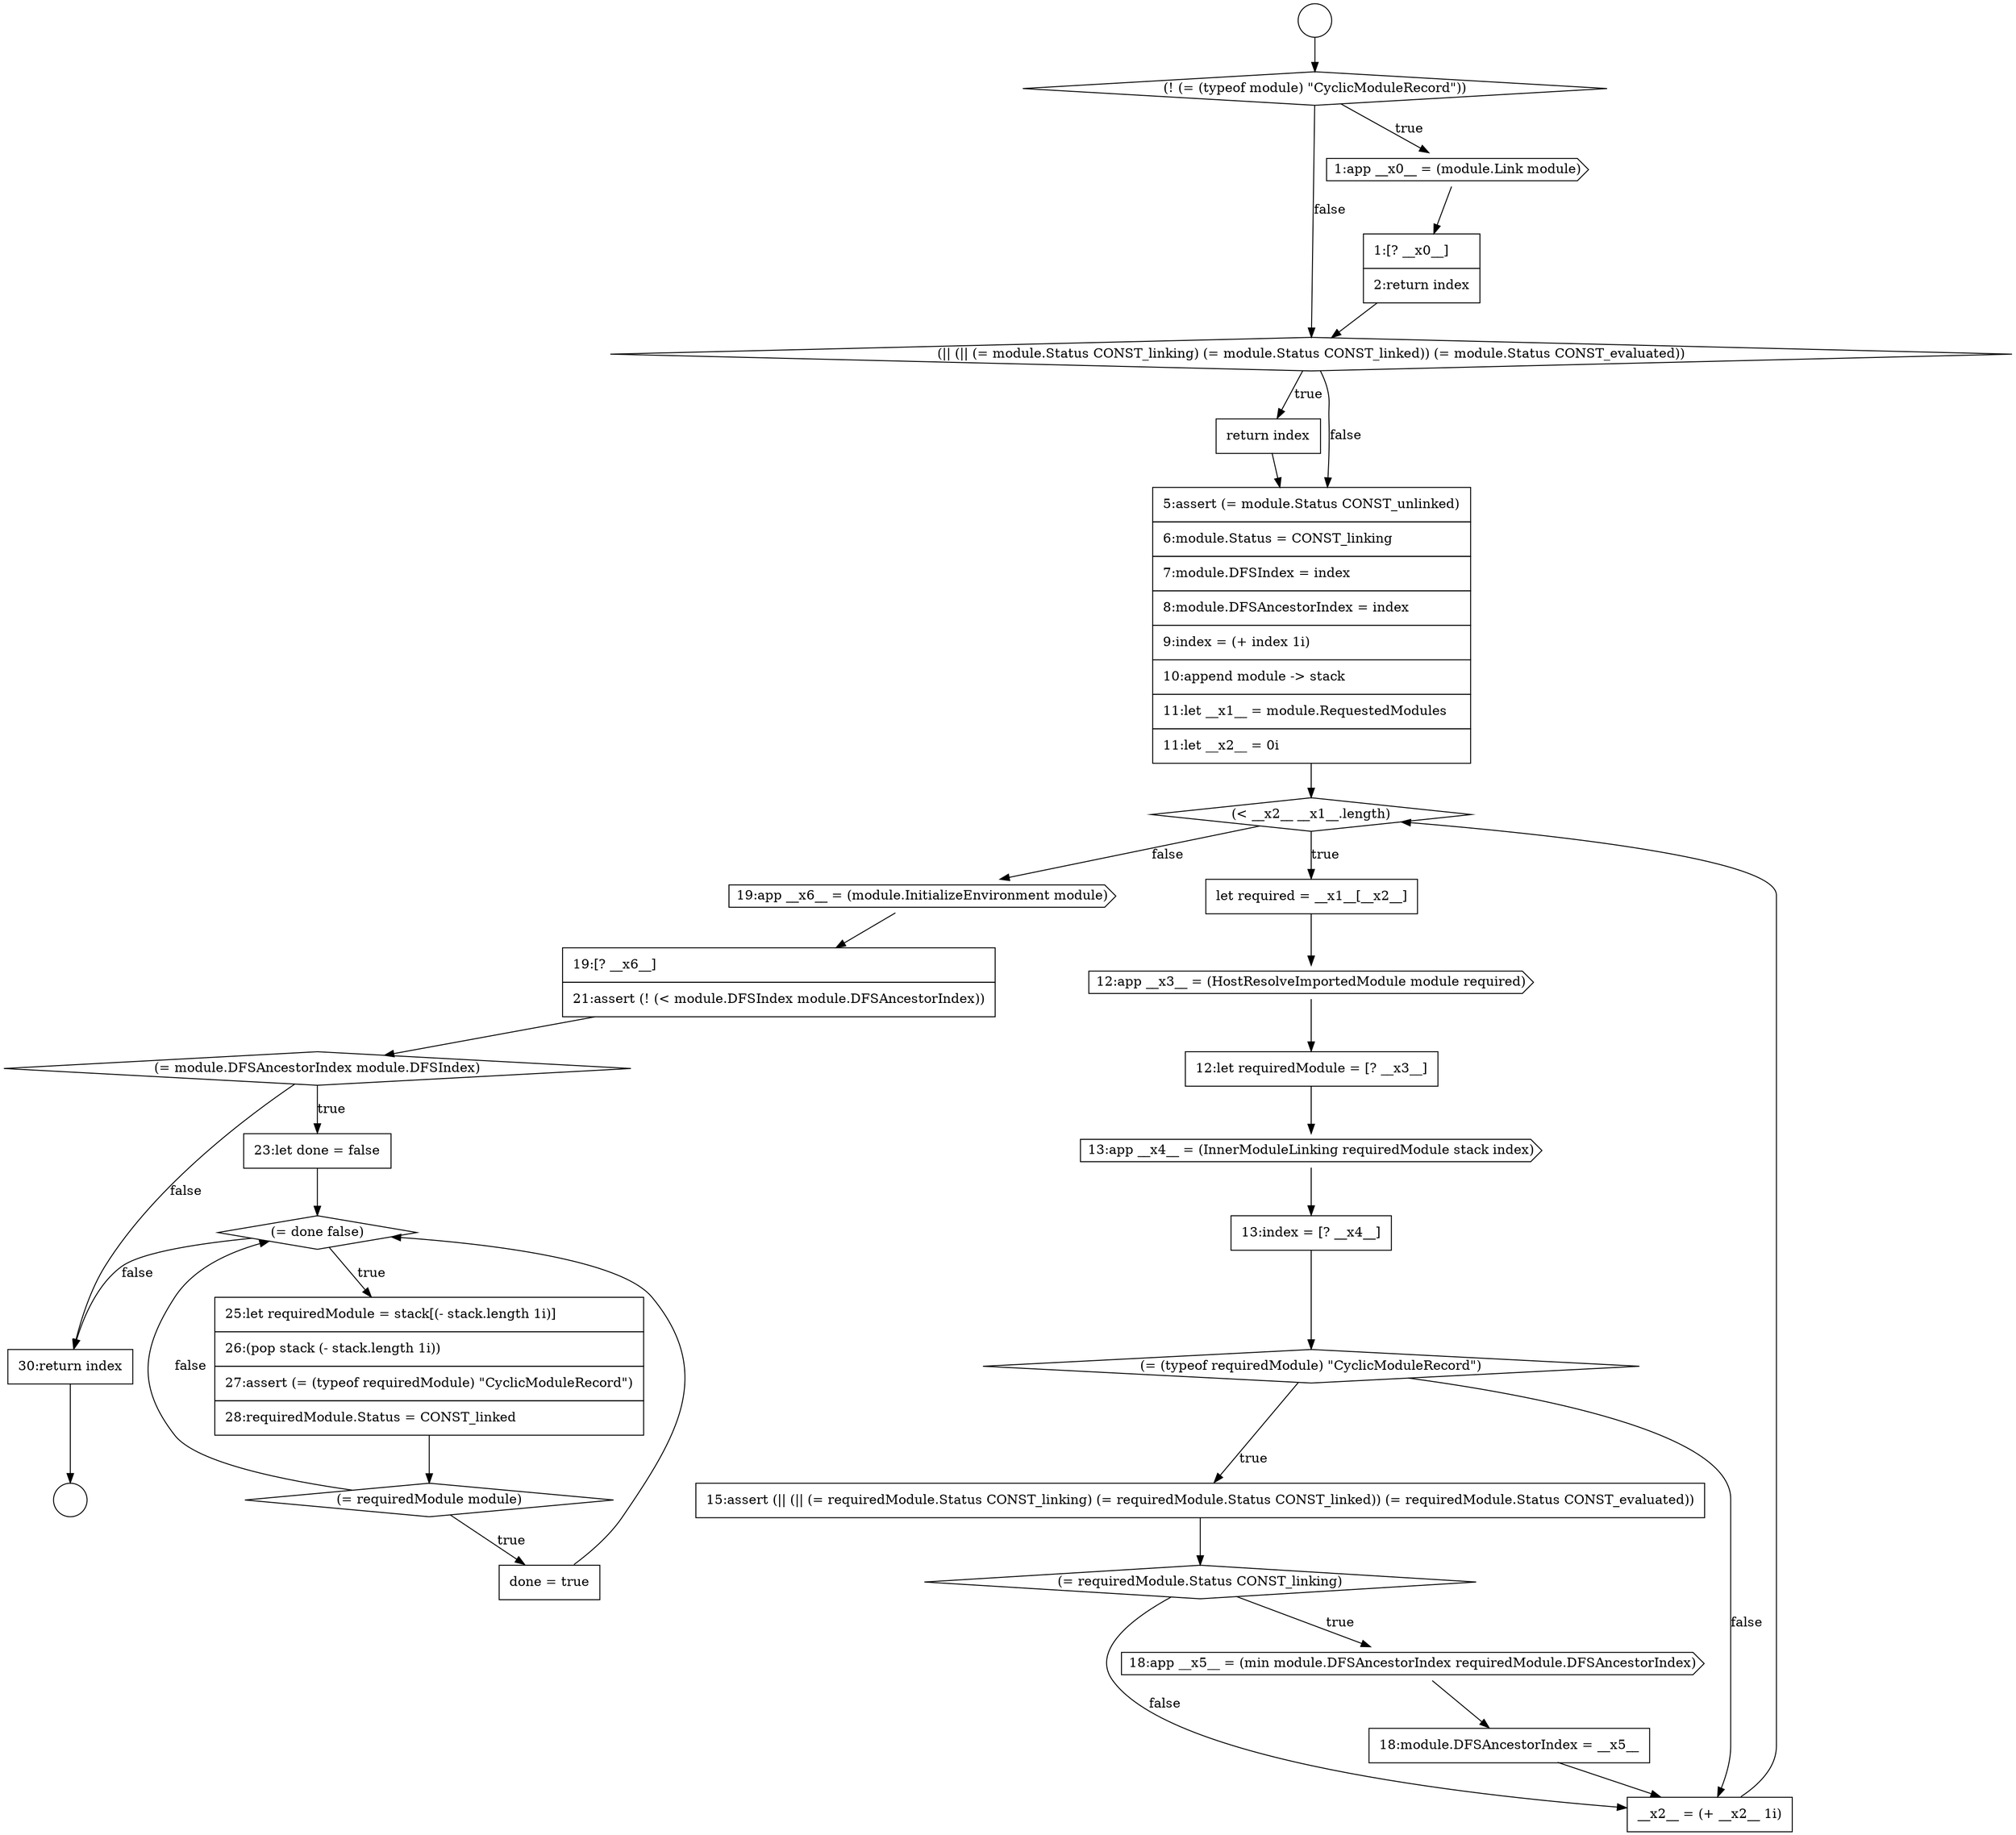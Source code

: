 digraph {
  node0 [shape=circle label=" " color="black" fillcolor="white" style=filled]
  node5 [shape=diamond, label=<<font color="black">(|| (|| (= module.Status CONST_linking) (= module.Status CONST_linked)) (= module.Status CONST_evaluated))</font>> color="black" fillcolor="white" style=filled]
  node10 [shape=cds, label=<<font color="black">12:app __x3__ = (HostResolveImportedModule module required)</font>> color="black" fillcolor="white" style=filled]
  node14 [shape=diamond, label=<<font color="black">(= (typeof requiredModule) &quot;CyclicModuleRecord&quot;)</font>> color="black" fillcolor="white" style=filled]
  node20 [shape=cds, label=<<font color="black">19:app __x6__ = (module.InitializeEnvironment module)</font>> color="black" fillcolor="white" style=filled]
  node1 [shape=circle label=" " color="black" fillcolor="white" style=filled]
  node6 [shape=none, margin=0, label=<<font color="black">
    <table border="0" cellborder="1" cellspacing="0" cellpadding="10">
      <tr><td align="left">return index</td></tr>
    </table>
  </font>> color="black" fillcolor="white" style=filled]
  node9 [shape=none, margin=0, label=<<font color="black">
    <table border="0" cellborder="1" cellspacing="0" cellpadding="10">
      <tr><td align="left">let required = __x1__[__x2__]</td></tr>
    </table>
  </font>> color="black" fillcolor="white" style=filled]
  node13 [shape=none, margin=0, label=<<font color="black">
    <table border="0" cellborder="1" cellspacing="0" cellpadding="10">
      <tr><td align="left">13:index = [? __x4__]</td></tr>
    </table>
  </font>> color="black" fillcolor="white" style=filled]
  node2 [shape=diamond, label=<<font color="black">(! (= (typeof module) &quot;CyclicModuleRecord&quot;))</font>> color="black" fillcolor="white" style=filled]
  node17 [shape=cds, label=<<font color="black">18:app __x5__ = (min module.DFSAncestorIndex requiredModule.DFSAncestorIndex)</font>> color="black" fillcolor="white" style=filled]
  node12 [shape=cds, label=<<font color="black">13:app __x4__ = (InnerModuleLinking requiredModule stack index)</font>> color="black" fillcolor="white" style=filled]
  node7 [shape=none, margin=0, label=<<font color="black">
    <table border="0" cellborder="1" cellspacing="0" cellpadding="10">
      <tr><td align="left">5:assert (= module.Status CONST_unlinked)</td></tr>
      <tr><td align="left">6:module.Status = CONST_linking</td></tr>
      <tr><td align="left">7:module.DFSIndex = index</td></tr>
      <tr><td align="left">8:module.DFSAncestorIndex = index</td></tr>
      <tr><td align="left">9:index = (+ index 1i)</td></tr>
      <tr><td align="left">10:append module -&gt; stack</td></tr>
      <tr><td align="left">11:let __x1__ = module.RequestedModules</td></tr>
      <tr><td align="left">11:let __x2__ = 0i</td></tr>
    </table>
  </font>> color="black" fillcolor="white" style=filled]
  node3 [shape=cds, label=<<font color="black">1:app __x0__ = (module.Link module)</font>> color="black" fillcolor="white" style=filled]
  node18 [shape=none, margin=0, label=<<font color="black">
    <table border="0" cellborder="1" cellspacing="0" cellpadding="10">
      <tr><td align="left">18:module.DFSAncestorIndex = __x5__</td></tr>
    </table>
  </font>> color="black" fillcolor="white" style=filled]
  node16 [shape=diamond, label=<<font color="black">(= requiredModule.Status CONST_linking)</font>> color="black" fillcolor="white" style=filled]
  node11 [shape=none, margin=0, label=<<font color="black">
    <table border="0" cellborder="1" cellspacing="0" cellpadding="10">
      <tr><td align="left">12:let requiredModule = [? __x3__]</td></tr>
    </table>
  </font>> color="black" fillcolor="white" style=filled]
  node8 [shape=diamond, label=<<font color="black">(&lt; __x2__ __x1__.length)</font>> color="black" fillcolor="white" style=filled]
  node19 [shape=none, margin=0, label=<<font color="black">
    <table border="0" cellborder="1" cellspacing="0" cellpadding="10">
      <tr><td align="left">__x2__ = (+ __x2__ 1i)</td></tr>
    </table>
  </font>> color="black" fillcolor="white" style=filled]
  node4 [shape=none, margin=0, label=<<font color="black">
    <table border="0" cellborder="1" cellspacing="0" cellpadding="10">
      <tr><td align="left">1:[? __x0__]</td></tr>
      <tr><td align="left">2:return index</td></tr>
    </table>
  </font>> color="black" fillcolor="white" style=filled]
  node15 [shape=none, margin=0, label=<<font color="black">
    <table border="0" cellborder="1" cellspacing="0" cellpadding="10">
      <tr><td align="left">15:assert (|| (|| (= requiredModule.Status CONST_linking) (= requiredModule.Status CONST_linked)) (= requiredModule.Status CONST_evaluated))</td></tr>
    </table>
  </font>> color="black" fillcolor="white" style=filled]
  node24 [shape=diamond, label=<<font color="black">(= done false)</font>> color="black" fillcolor="white" style=filled]
  node25 [shape=none, margin=0, label=<<font color="black">
    <table border="0" cellborder="1" cellspacing="0" cellpadding="10">
      <tr><td align="left">25:let requiredModule = stack[(- stack.length 1i)]</td></tr>
      <tr><td align="left">26:(pop stack (- stack.length 1i))</td></tr>
      <tr><td align="left">27:assert (= (typeof requiredModule) &quot;CyclicModuleRecord&quot;)</td></tr>
      <tr><td align="left">28:requiredModule.Status = CONST_linked</td></tr>
    </table>
  </font>> color="black" fillcolor="white" style=filled]
  node28 [shape=none, margin=0, label=<<font color="black">
    <table border="0" cellborder="1" cellspacing="0" cellpadding="10">
      <tr><td align="left">30:return index</td></tr>
    </table>
  </font>> color="black" fillcolor="white" style=filled]
  node21 [shape=none, margin=0, label=<<font color="black">
    <table border="0" cellborder="1" cellspacing="0" cellpadding="10">
      <tr><td align="left">19:[? __x6__]</td></tr>
      <tr><td align="left">21:assert (! (&lt; module.DFSIndex module.DFSAncestorIndex))</td></tr>
    </table>
  </font>> color="black" fillcolor="white" style=filled]
  node22 [shape=diamond, label=<<font color="black">(= module.DFSAncestorIndex module.DFSIndex)</font>> color="black" fillcolor="white" style=filled]
  node27 [shape=none, margin=0, label=<<font color="black">
    <table border="0" cellborder="1" cellspacing="0" cellpadding="10">
      <tr><td align="left">done = true</td></tr>
    </table>
  </font>> color="black" fillcolor="white" style=filled]
  node26 [shape=diamond, label=<<font color="black">(= requiredModule module)</font>> color="black" fillcolor="white" style=filled]
  node23 [shape=none, margin=0, label=<<font color="black">
    <table border="0" cellborder="1" cellspacing="0" cellpadding="10">
      <tr><td align="left">23:let done = false</td></tr>
    </table>
  </font>> color="black" fillcolor="white" style=filled]
  node3 -> node4 [ color="black"]
  node8 -> node9 [label=<<font color="black">true</font>> color="black"]
  node8 -> node20 [label=<<font color="black">false</font>> color="black"]
  node28 -> node1 [ color="black"]
  node11 -> node12 [ color="black"]
  node13 -> node14 [ color="black"]
  node0 -> node2 [ color="black"]
  node6 -> node7 [ color="black"]
  node9 -> node10 [ color="black"]
  node23 -> node24 [ color="black"]
  node14 -> node15 [label=<<font color="black">true</font>> color="black"]
  node14 -> node19 [label=<<font color="black">false</font>> color="black"]
  node4 -> node5 [ color="black"]
  node25 -> node26 [ color="black"]
  node21 -> node22 [ color="black"]
  node26 -> node27 [label=<<font color="black">true</font>> color="black"]
  node26 -> node24 [label=<<font color="black">false</font>> color="black"]
  node16 -> node17 [label=<<font color="black">true</font>> color="black"]
  node16 -> node19 [label=<<font color="black">false</font>> color="black"]
  node24 -> node25 [label=<<font color="black">true</font>> color="black"]
  node24 -> node28 [label=<<font color="black">false</font>> color="black"]
  node7 -> node8 [ color="black"]
  node18 -> node19 [ color="black"]
  node19 -> node8 [ color="black"]
  node15 -> node16 [ color="black"]
  node2 -> node3 [label=<<font color="black">true</font>> color="black"]
  node2 -> node5 [label=<<font color="black">false</font>> color="black"]
  node12 -> node13 [ color="black"]
  node10 -> node11 [ color="black"]
  node27 -> node24 [ color="black"]
  node20 -> node21 [ color="black"]
  node5 -> node6 [label=<<font color="black">true</font>> color="black"]
  node5 -> node7 [label=<<font color="black">false</font>> color="black"]
  node22 -> node23 [label=<<font color="black">true</font>> color="black"]
  node22 -> node28 [label=<<font color="black">false</font>> color="black"]
  node17 -> node18 [ color="black"]
}
